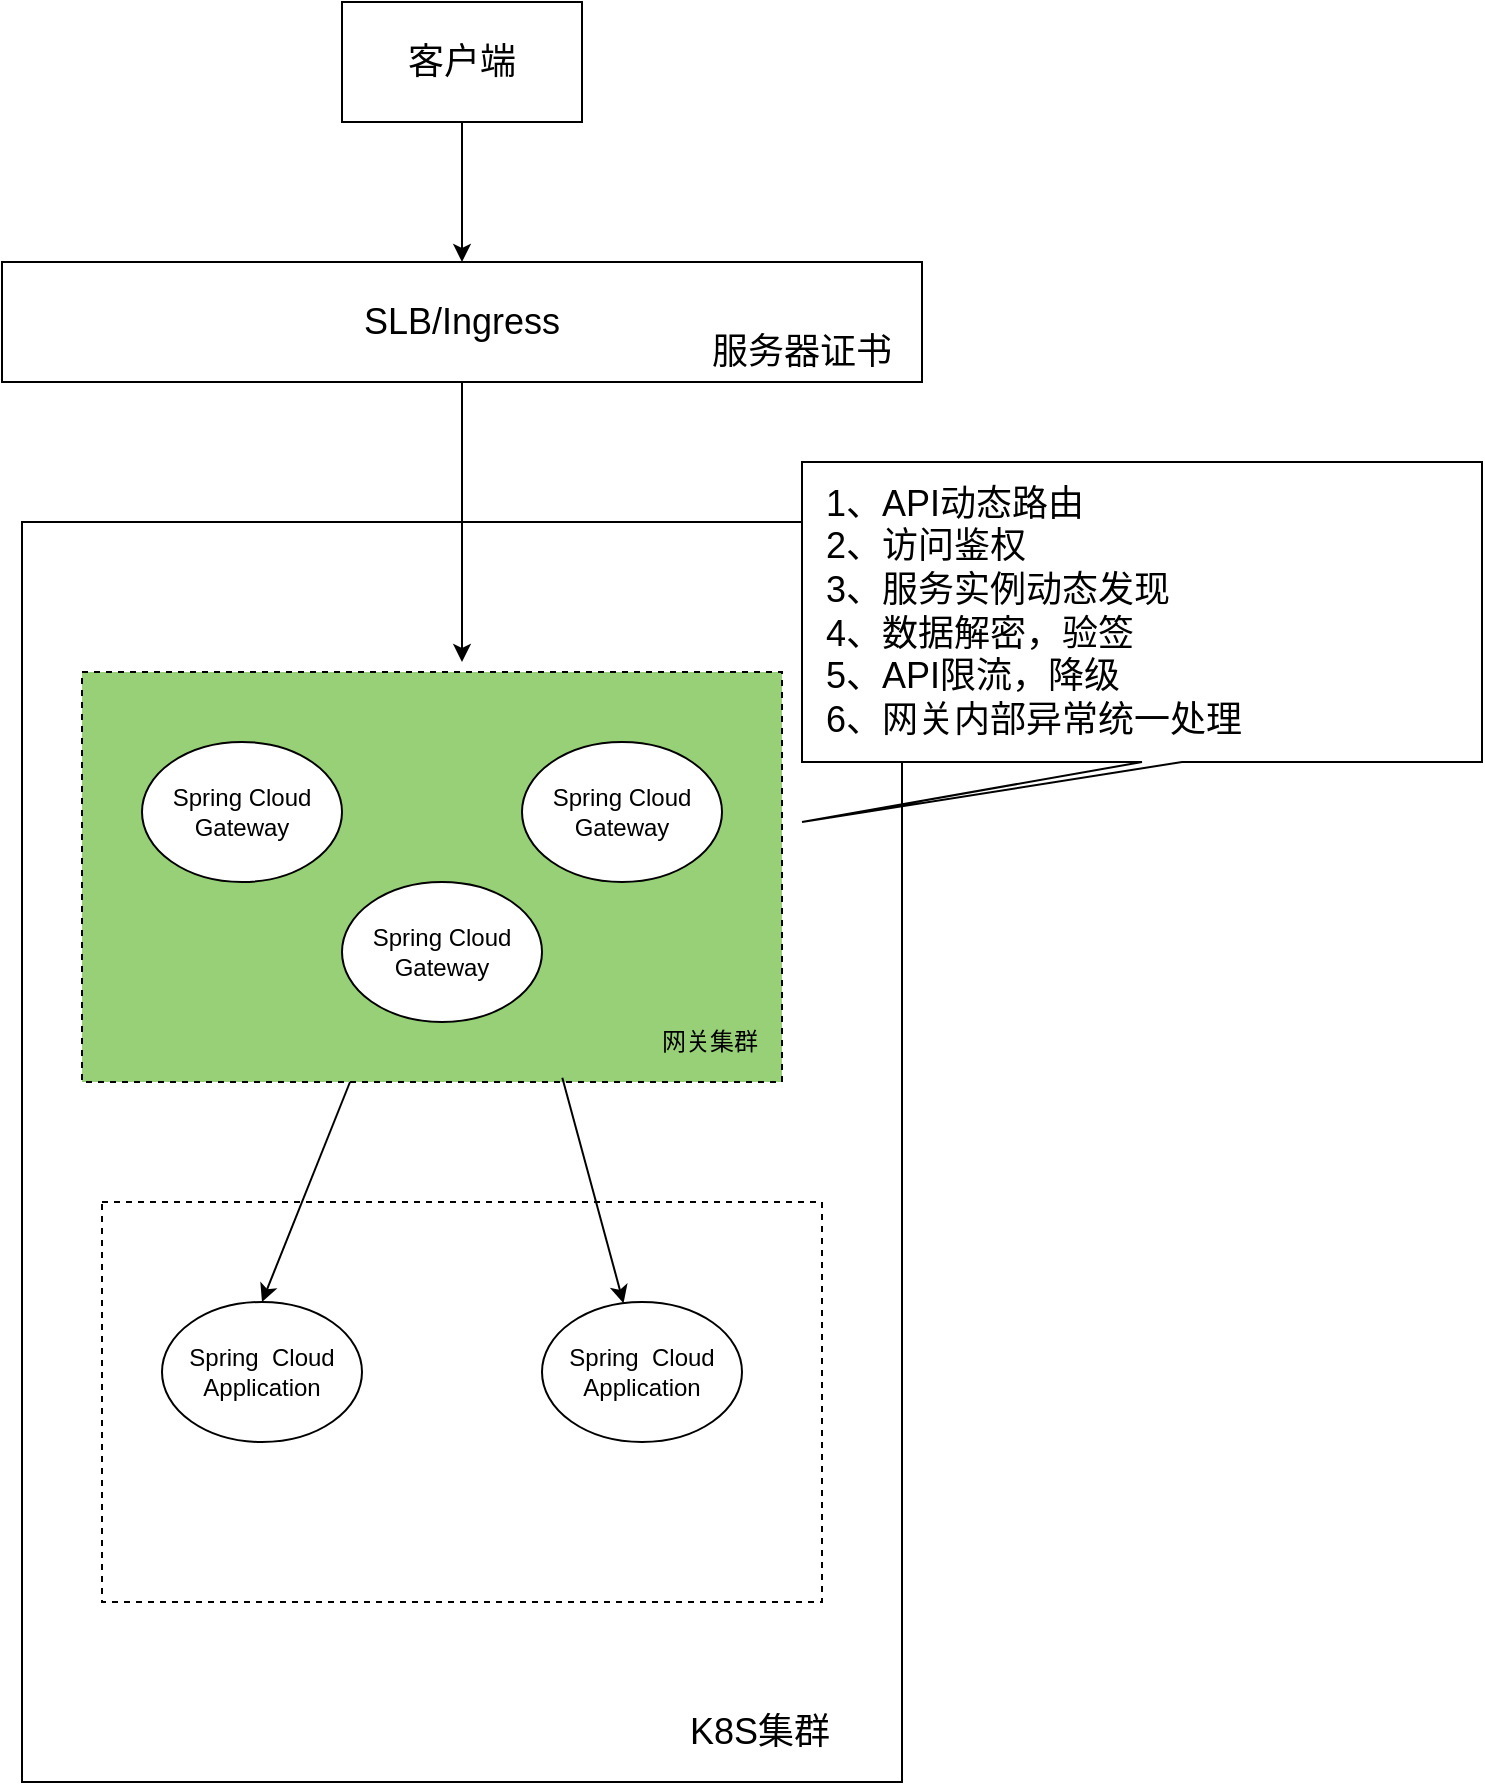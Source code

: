 <mxfile version="17.4.4" type="github">
  <diagram id="-VOcWj1ocziv8-YnXL26" name="Page-1">
    <mxGraphModel dx="1210" dy="620" grid="1" gridSize="10" guides="1" tooltips="1" connect="1" arrows="1" fold="1" page="1" pageScale="1" pageWidth="827" pageHeight="1169" math="0" shadow="0">
      <root>
        <mxCell id="0" />
        <mxCell id="1" parent="0" />
        <mxCell id="WtcjyZshPAkAoCMtC2D1-2" value="" style="rounded=0;whiteSpace=wrap;html=1;" vertex="1" parent="1">
          <mxGeometry x="230" y="270" width="440" height="630" as="geometry" />
        </mxCell>
        <mxCell id="WtcjyZshPAkAoCMtC2D1-28" value="" style="rounded=0;whiteSpace=wrap;html=1;fontSize=18;dashed=1;" vertex="1" parent="1">
          <mxGeometry x="270" y="610" width="360" height="200" as="geometry" />
        </mxCell>
        <mxCell id="WtcjyZshPAkAoCMtC2D1-9" value="" style="rounded=0;whiteSpace=wrap;html=1;dashed=1;fillColor=#97D077;" vertex="1" parent="1">
          <mxGeometry x="260" y="345" width="350" height="205" as="geometry" />
        </mxCell>
        <mxCell id="WtcjyZshPAkAoCMtC2D1-10" value="" style="edgeStyle=orthogonalEdgeStyle;rounded=0;orthogonalLoop=1;jettySize=auto;html=1;" edge="1" parent="1" source="WtcjyZshPAkAoCMtC2D1-1">
          <mxGeometry relative="1" as="geometry">
            <mxPoint x="450" y="340" as="targetPoint" />
          </mxGeometry>
        </mxCell>
        <mxCell id="WtcjyZshPAkAoCMtC2D1-1" value="&lt;font style=&quot;font-size: 18px&quot;&gt;SLB/Ingress&lt;/font&gt;" style="rounded=0;whiteSpace=wrap;html=1;" vertex="1" parent="1">
          <mxGeometry x="220" y="140" width="460" height="60" as="geometry" />
        </mxCell>
        <mxCell id="WtcjyZshPAkAoCMtC2D1-4" value="&lt;font style=&quot;font-size: 18px&quot;&gt;K8S集群&lt;/font&gt;" style="text;html=1;strokeColor=none;fillColor=none;align=center;verticalAlign=middle;whiteSpace=wrap;rounded=0;" vertex="1" parent="1">
          <mxGeometry x="544" y="860" width="110" height="30" as="geometry" />
        </mxCell>
        <mxCell id="WtcjyZshPAkAoCMtC2D1-5" value="Spring Cloud Gateway" style="ellipse;whiteSpace=wrap;html=1;" vertex="1" parent="1">
          <mxGeometry x="290" y="380" width="100" height="70" as="geometry" />
        </mxCell>
        <mxCell id="WtcjyZshPAkAoCMtC2D1-7" value="Spring&amp;nbsp; Cloud Application" style="ellipse;whiteSpace=wrap;html=1;" vertex="1" parent="1">
          <mxGeometry x="300" y="660" width="100" height="70" as="geometry" />
        </mxCell>
        <mxCell id="WtcjyZshPAkAoCMtC2D1-12" value="网关集群" style="text;html=1;strokeColor=none;fillColor=none;align=center;verticalAlign=middle;whiteSpace=wrap;rounded=0;" vertex="1" parent="1">
          <mxGeometry x="544" y="515" width="60" height="30" as="geometry" />
        </mxCell>
        <mxCell id="WtcjyZshPAkAoCMtC2D1-13" value="Spring&amp;nbsp; Cloud Application" style="ellipse;whiteSpace=wrap;html=1;" vertex="1" parent="1">
          <mxGeometry x="490" y="660" width="100" height="70" as="geometry" />
        </mxCell>
        <mxCell id="WtcjyZshPAkAoCMtC2D1-14" value="" style="endArrow=classic;html=1;rounded=0;entryX=0.5;entryY=0;entryDx=0;entryDy=0;" edge="1" parent="1" source="WtcjyZshPAkAoCMtC2D1-9" target="WtcjyZshPAkAoCMtC2D1-7">
          <mxGeometry width="50" height="50" relative="1" as="geometry">
            <mxPoint x="390" y="580" as="sourcePoint" />
            <mxPoint x="440" y="530" as="targetPoint" />
          </mxGeometry>
        </mxCell>
        <mxCell id="WtcjyZshPAkAoCMtC2D1-15" value="" style="endArrow=classic;html=1;rounded=0;exitX=0.614;exitY=0.441;exitDx=0;exitDy=0;exitPerimeter=0;" edge="1" parent="1" source="WtcjyZshPAkAoCMtC2D1-2" target="WtcjyZshPAkAoCMtC2D1-13">
          <mxGeometry width="50" height="50" relative="1" as="geometry">
            <mxPoint x="404" y="560" as="sourcePoint" />
            <mxPoint x="360" y="670" as="targetPoint" />
          </mxGeometry>
        </mxCell>
        <mxCell id="WtcjyZshPAkAoCMtC2D1-16" value="" style="shape=callout;whiteSpace=wrap;html=1;perimeter=calloutPerimeter;position2=0;" vertex="1" parent="1">
          <mxGeometry x="620" y="240" width="340" height="180" as="geometry" />
        </mxCell>
        <mxCell id="WtcjyZshPAkAoCMtC2D1-17" value="&lt;font style=&quot;font-size: 18px&quot;&gt;1、API动态路由&lt;br&gt;2、访问鉴权&lt;br&gt;3、服务实例动态发现&lt;br&gt;4、数据解密，验签&lt;br&gt;5、API限流，降级&lt;br&gt;6、网关内部异常统一处理&lt;br&gt;&lt;/font&gt;" style="text;html=1;strokeColor=none;fillColor=none;align=left;verticalAlign=middle;whiteSpace=wrap;rounded=0;" vertex="1" parent="1">
          <mxGeometry x="630" y="250" width="290" height="130" as="geometry" />
        </mxCell>
        <mxCell id="WtcjyZshPAkAoCMtC2D1-19" value="" style="edgeStyle=orthogonalEdgeStyle;rounded=0;orthogonalLoop=1;jettySize=auto;html=1;fontSize=18;" edge="1" parent="1" source="WtcjyZshPAkAoCMtC2D1-18" target="WtcjyZshPAkAoCMtC2D1-1">
          <mxGeometry relative="1" as="geometry" />
        </mxCell>
        <mxCell id="WtcjyZshPAkAoCMtC2D1-18" value="客户端" style="rounded=0;whiteSpace=wrap;html=1;fontSize=18;" vertex="1" parent="1">
          <mxGeometry x="390" y="10" width="120" height="60" as="geometry" />
        </mxCell>
        <mxCell id="WtcjyZshPAkAoCMtC2D1-21" value="Spring Cloud Gateway" style="ellipse;whiteSpace=wrap;html=1;" vertex="1" parent="1">
          <mxGeometry x="480" y="380" width="100" height="70" as="geometry" />
        </mxCell>
        <mxCell id="WtcjyZshPAkAoCMtC2D1-22" value="Spring Cloud Gateway" style="ellipse;whiteSpace=wrap;html=1;" vertex="1" parent="1">
          <mxGeometry x="390" y="450" width="100" height="70" as="geometry" />
        </mxCell>
        <mxCell id="WtcjyZshPAkAoCMtC2D1-32" value="服务器证书" style="text;html=1;strokeColor=none;fillColor=none;align=center;verticalAlign=middle;whiteSpace=wrap;rounded=0;dashed=1;fontSize=18;" vertex="1" parent="1">
          <mxGeometry x="570" y="180" width="100" height="10" as="geometry" />
        </mxCell>
      </root>
    </mxGraphModel>
  </diagram>
</mxfile>
